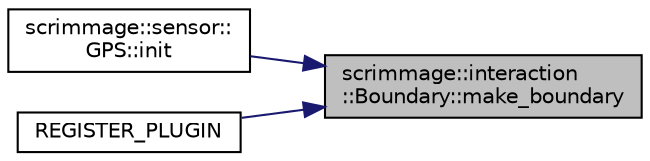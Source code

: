 digraph "scrimmage::interaction::Boundary::make_boundary"
{
 // LATEX_PDF_SIZE
  edge [fontname="Helvetica",fontsize="10",labelfontname="Helvetica",labelfontsize="10"];
  node [fontname="Helvetica",fontsize="10",shape=record];
  rankdir="RL";
  Node1 [label="scrimmage::interaction\l::Boundary::make_boundary",height=0.2,width=0.4,color="black", fillcolor="grey75", style="filled", fontcolor="black",tooltip=" "];
  Node1 -> Node2 [dir="back",color="midnightblue",fontsize="10",style="solid",fontname="Helvetica"];
  Node2 [label="scrimmage::sensor::\lGPS::init",height=0.2,width=0.4,color="black", fillcolor="white", style="filled",URL="$classscrimmage_1_1sensor_1_1GPS.html#a738750849af109cd7f3b20be407c1c8a",tooltip=" "];
  Node1 -> Node3 [dir="back",color="midnightblue",fontsize="10",style="solid",fontname="Helvetica"];
  Node3 [label="REGISTER_PLUGIN",height=0.2,width=0.4,color="black", fillcolor="white", style="filled",URL="$BoundaryDefense_8cpp.html#a8090351de828ace29ce05d4ef29112fd",tooltip=" "];
}
